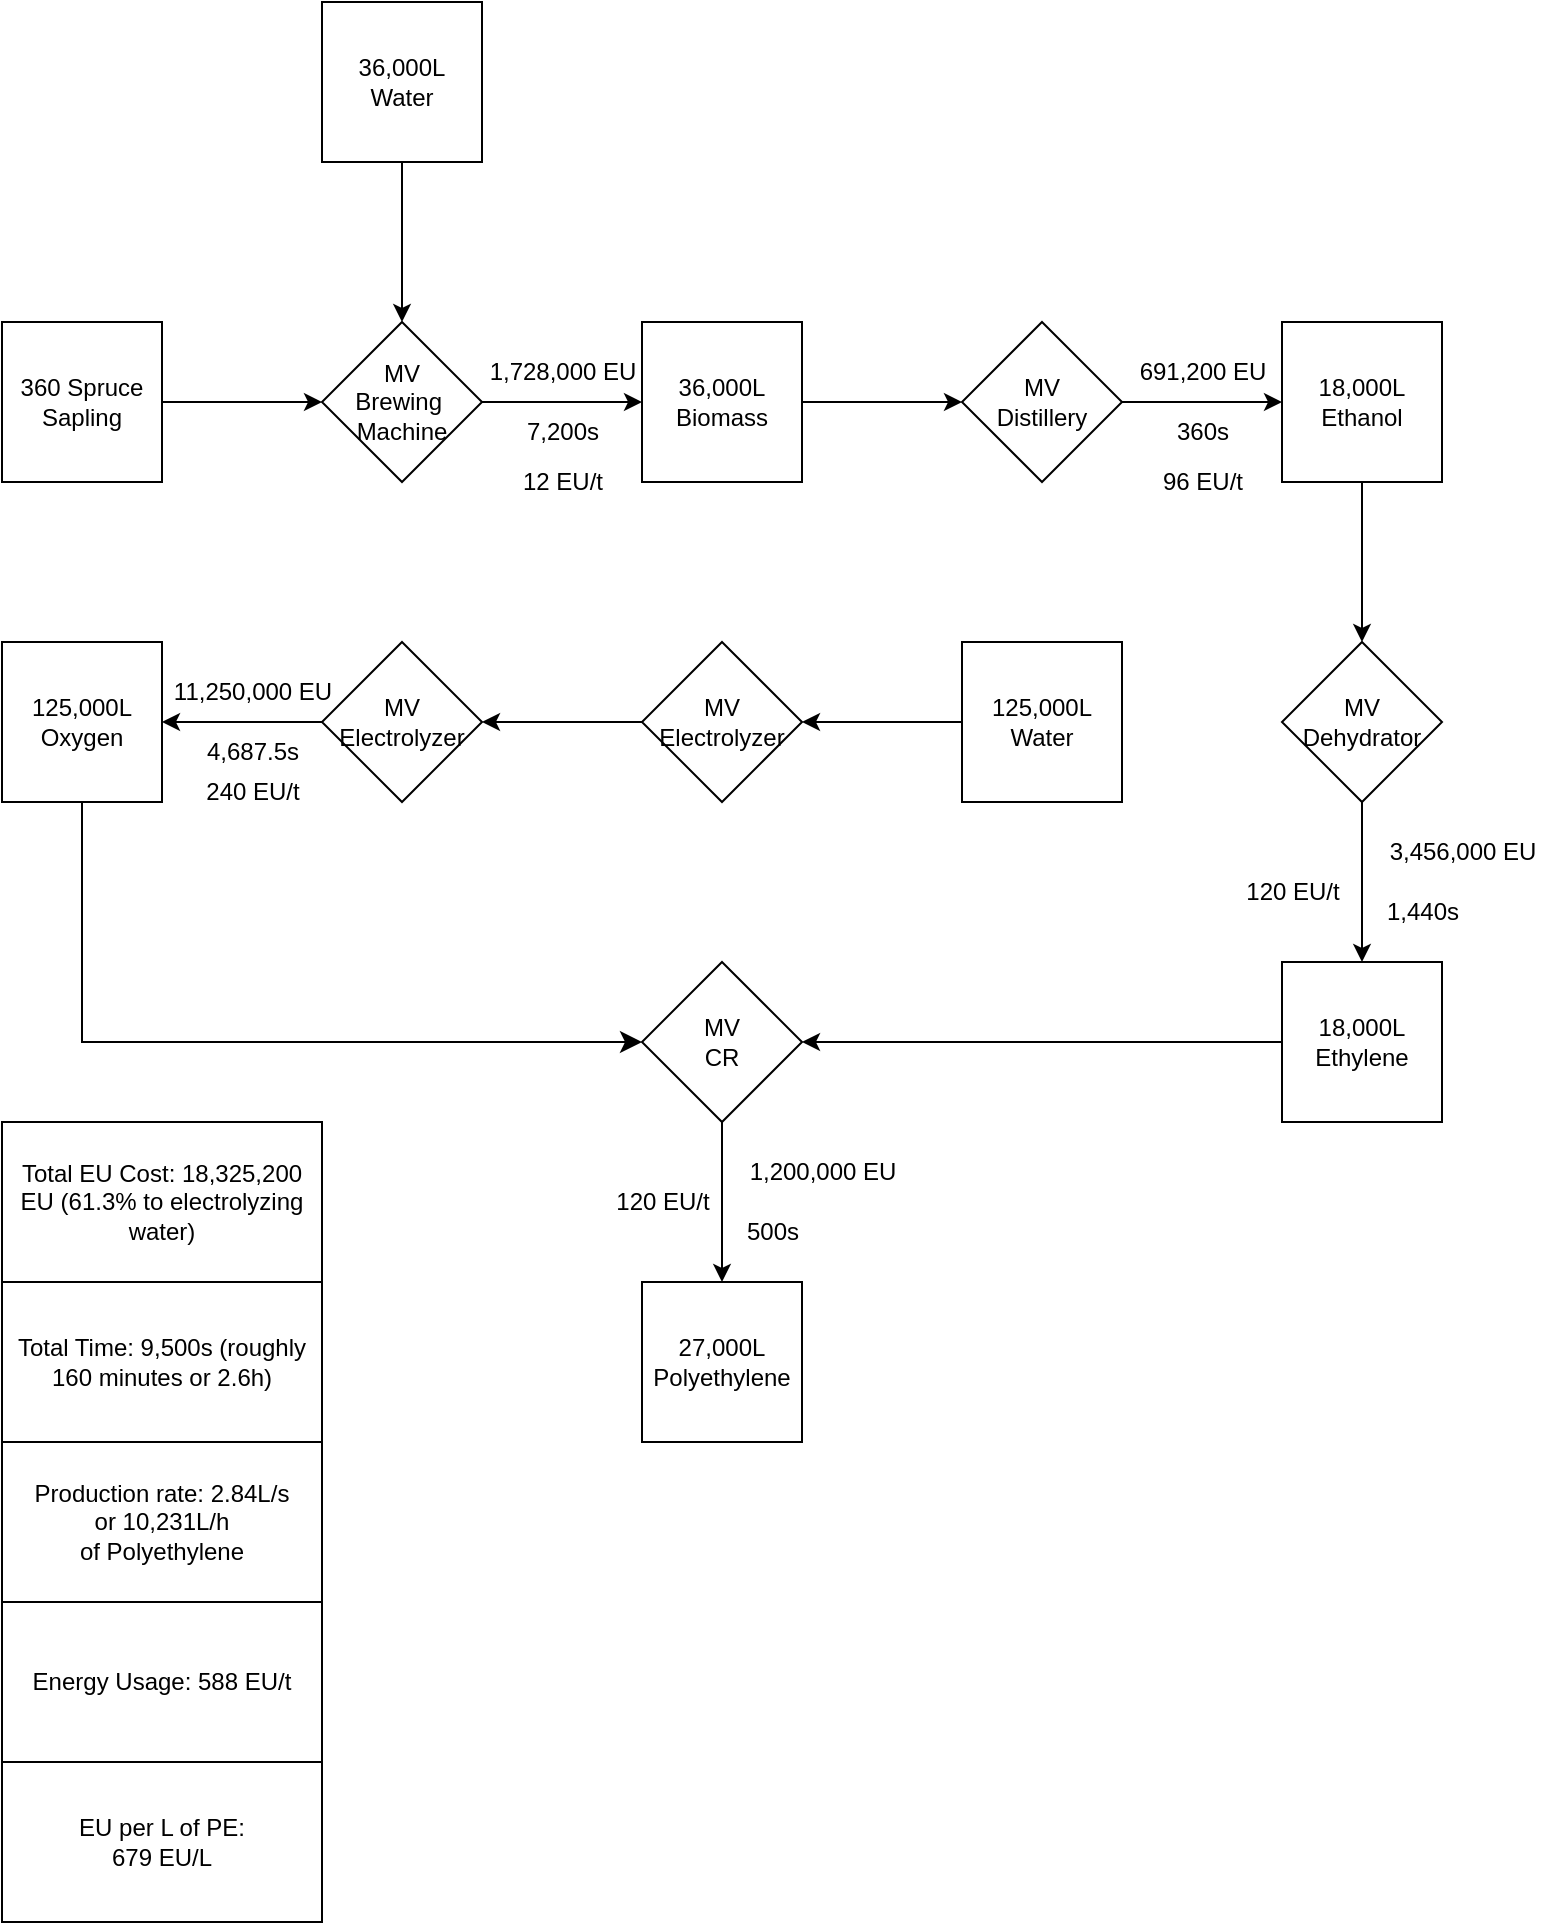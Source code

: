 <mxfile version="20.8.23" type="github"><diagram name="Page-1" id="oLp8PXrFoAo25mWbSfcb"><mxGraphModel dx="1393" dy="1858" grid="1" gridSize="10" guides="1" tooltips="1" connect="1" arrows="1" fold="1" page="1" pageScale="1" pageWidth="850" pageHeight="1100" math="0" shadow="0"><root><mxCell id="0"/><mxCell id="1" parent="0"/><mxCell id="z9_6NJVO3Y7MdxRCK-k6-3" value="" style="edgeStyle=orthogonalEdgeStyle;rounded=0;orthogonalLoop=1;jettySize=auto;html=1;" edge="1" parent="1" source="z9_6NJVO3Y7MdxRCK-k6-1" target="z9_6NJVO3Y7MdxRCK-k6-2"><mxGeometry relative="1" as="geometry"/></mxCell><mxCell id="z9_6NJVO3Y7MdxRCK-k6-1" value="360 Spruce Sapling" style="whiteSpace=wrap;html=1;aspect=fixed;" vertex="1" parent="1"><mxGeometry x="40" y="40" width="80" height="80" as="geometry"/></mxCell><mxCell id="z9_6NJVO3Y7MdxRCK-k6-7" value="" style="edgeStyle=orthogonalEdgeStyle;rounded=0;orthogonalLoop=1;jettySize=auto;html=1;" edge="1" parent="1" source="z9_6NJVO3Y7MdxRCK-k6-2" target="z9_6NJVO3Y7MdxRCK-k6-6"><mxGeometry relative="1" as="geometry"/></mxCell><mxCell id="z9_6NJVO3Y7MdxRCK-k6-2" value="MV&lt;br&gt;Brewing&amp;nbsp;&lt;br&gt;Machine" style="rhombus;whiteSpace=wrap;html=1;" vertex="1" parent="1"><mxGeometry x="200" y="40" width="80" height="80" as="geometry"/></mxCell><mxCell id="z9_6NJVO3Y7MdxRCK-k6-5" value="" style="edgeStyle=orthogonalEdgeStyle;rounded=0;orthogonalLoop=1;jettySize=auto;html=1;" edge="1" parent="1" source="z9_6NJVO3Y7MdxRCK-k6-4" target="z9_6NJVO3Y7MdxRCK-k6-2"><mxGeometry relative="1" as="geometry"/></mxCell><mxCell id="z9_6NJVO3Y7MdxRCK-k6-4" value="36,000L&lt;br&gt;Water" style="whiteSpace=wrap;html=1;aspect=fixed;" vertex="1" parent="1"><mxGeometry x="200" y="-120" width="80" height="80" as="geometry"/></mxCell><mxCell id="z9_6NJVO3Y7MdxRCK-k6-11" value="" style="edgeStyle=orthogonalEdgeStyle;rounded=0;orthogonalLoop=1;jettySize=auto;html=1;" edge="1" parent="1" source="z9_6NJVO3Y7MdxRCK-k6-6" target="z9_6NJVO3Y7MdxRCK-k6-10"><mxGeometry relative="1" as="geometry"/></mxCell><mxCell id="z9_6NJVO3Y7MdxRCK-k6-6" value="36,000L&lt;br&gt;Biomass" style="whiteSpace=wrap;html=1;aspect=fixed;" vertex="1" parent="1"><mxGeometry x="360" y="40" width="80" height="80" as="geometry"/></mxCell><mxCell id="z9_6NJVO3Y7MdxRCK-k6-8" value="1,728,000 EU" style="text;html=1;align=center;verticalAlign=middle;resizable=0;points=[];autosize=1;strokeColor=none;fillColor=none;" vertex="1" parent="1"><mxGeometry x="270" y="50" width="100" height="30" as="geometry"/></mxCell><mxCell id="z9_6NJVO3Y7MdxRCK-k6-9" value="7,200s" style="text;html=1;align=center;verticalAlign=middle;resizable=0;points=[];autosize=1;strokeColor=none;fillColor=none;" vertex="1" parent="1"><mxGeometry x="290" y="80" width="60" height="30" as="geometry"/></mxCell><mxCell id="z9_6NJVO3Y7MdxRCK-k6-13" value="" style="edgeStyle=orthogonalEdgeStyle;rounded=0;orthogonalLoop=1;jettySize=auto;html=1;" edge="1" parent="1" source="z9_6NJVO3Y7MdxRCK-k6-10" target="z9_6NJVO3Y7MdxRCK-k6-12"><mxGeometry relative="1" as="geometry"/></mxCell><mxCell id="z9_6NJVO3Y7MdxRCK-k6-10" value="MV&lt;br&gt;Distillery" style="rhombus;whiteSpace=wrap;html=1;" vertex="1" parent="1"><mxGeometry x="520" y="40" width="80" height="80" as="geometry"/></mxCell><mxCell id="z9_6NJVO3Y7MdxRCK-k6-20" value="" style="edgeStyle=orthogonalEdgeStyle;rounded=0;orthogonalLoop=1;jettySize=auto;html=1;" edge="1" parent="1" source="z9_6NJVO3Y7MdxRCK-k6-12" target="z9_6NJVO3Y7MdxRCK-k6-19"><mxGeometry relative="1" as="geometry"/></mxCell><mxCell id="z9_6NJVO3Y7MdxRCK-k6-12" value="18,000L&lt;br&gt;Ethanol" style="whiteSpace=wrap;html=1;aspect=fixed;" vertex="1" parent="1"><mxGeometry x="680" y="40" width="80" height="80" as="geometry"/></mxCell><mxCell id="z9_6NJVO3Y7MdxRCK-k6-14" value="691,200 EU" style="text;html=1;align=center;verticalAlign=middle;resizable=0;points=[];autosize=1;strokeColor=none;fillColor=none;" vertex="1" parent="1"><mxGeometry x="595" y="50" width="90" height="30" as="geometry"/></mxCell><mxCell id="z9_6NJVO3Y7MdxRCK-k6-15" value="360s" style="text;html=1;align=center;verticalAlign=middle;resizable=0;points=[];autosize=1;strokeColor=none;fillColor=none;" vertex="1" parent="1"><mxGeometry x="615" y="80" width="50" height="30" as="geometry"/></mxCell><mxCell id="z9_6NJVO3Y7MdxRCK-k6-22" value="" style="edgeStyle=orthogonalEdgeStyle;rounded=0;orthogonalLoop=1;jettySize=auto;html=1;" edge="1" parent="1" source="z9_6NJVO3Y7MdxRCK-k6-19" target="z9_6NJVO3Y7MdxRCK-k6-21"><mxGeometry relative="1" as="geometry"/></mxCell><mxCell id="z9_6NJVO3Y7MdxRCK-k6-19" value="MV&lt;br&gt;Dehydrator" style="rhombus;whiteSpace=wrap;html=1;" vertex="1" parent="1"><mxGeometry x="680" y="200" width="80" height="80" as="geometry"/></mxCell><mxCell id="z9_6NJVO3Y7MdxRCK-k6-44" value="" style="edgeStyle=orthogonalEdgeStyle;rounded=0;orthogonalLoop=1;jettySize=auto;html=1;" edge="1" parent="1" source="z9_6NJVO3Y7MdxRCK-k6-21" target="z9_6NJVO3Y7MdxRCK-k6-43"><mxGeometry relative="1" as="geometry"/></mxCell><mxCell id="z9_6NJVO3Y7MdxRCK-k6-21" value="18,000L&lt;br&gt;Ethylene" style="whiteSpace=wrap;html=1;aspect=fixed;" vertex="1" parent="1"><mxGeometry x="680" y="360" width="80" height="80" as="geometry"/></mxCell><mxCell id="z9_6NJVO3Y7MdxRCK-k6-23" value="3,456,000 EU" style="text;html=1;align=center;verticalAlign=middle;resizable=0;points=[];autosize=1;strokeColor=none;fillColor=none;" vertex="1" parent="1"><mxGeometry x="720" y="290" width="100" height="30" as="geometry"/></mxCell><mxCell id="z9_6NJVO3Y7MdxRCK-k6-24" value="1,440s" style="text;html=1;align=center;verticalAlign=middle;resizable=0;points=[];autosize=1;strokeColor=none;fillColor=none;" vertex="1" parent="1"><mxGeometry x="720" y="320" width="60" height="30" as="geometry"/></mxCell><mxCell id="z9_6NJVO3Y7MdxRCK-k6-27" value="" style="edgeStyle=orthogonalEdgeStyle;rounded=0;orthogonalLoop=1;jettySize=auto;html=1;" edge="1" parent="1" source="z9_6NJVO3Y7MdxRCK-k6-25" target="z9_6NJVO3Y7MdxRCK-k6-26"><mxGeometry relative="1" as="geometry"/></mxCell><mxCell id="z9_6NJVO3Y7MdxRCK-k6-25" value="125,000L&lt;br&gt;Water" style="whiteSpace=wrap;html=1;aspect=fixed;" vertex="1" parent="1"><mxGeometry x="520" y="200" width="80" height="80" as="geometry"/></mxCell><mxCell id="z9_6NJVO3Y7MdxRCK-k6-33" value="" style="edgeStyle=orthogonalEdgeStyle;rounded=0;orthogonalLoop=1;jettySize=auto;html=1;" edge="1" parent="1" source="z9_6NJVO3Y7MdxRCK-k6-26" target="z9_6NJVO3Y7MdxRCK-k6-32"><mxGeometry relative="1" as="geometry"/></mxCell><mxCell id="z9_6NJVO3Y7MdxRCK-k6-26" value="MV&lt;br&gt;Electrolyzer" style="rhombus;whiteSpace=wrap;html=1;" vertex="1" parent="1"><mxGeometry x="360" y="200" width="80" height="80" as="geometry"/></mxCell><mxCell id="z9_6NJVO3Y7MdxRCK-k6-35" value="" style="edgeStyle=orthogonalEdgeStyle;rounded=0;orthogonalLoop=1;jettySize=auto;html=1;" edge="1" parent="1" source="z9_6NJVO3Y7MdxRCK-k6-32" target="z9_6NJVO3Y7MdxRCK-k6-34"><mxGeometry relative="1" as="geometry"/></mxCell><mxCell id="z9_6NJVO3Y7MdxRCK-k6-32" value="MV&lt;br&gt;Electrolyzer" style="rhombus;whiteSpace=wrap;html=1;" vertex="1" parent="1"><mxGeometry x="200" y="200" width="80" height="80" as="geometry"/></mxCell><mxCell id="z9_6NJVO3Y7MdxRCK-k6-34" value="125,000L&lt;br&gt;Oxygen" style="whiteSpace=wrap;html=1;aspect=fixed;" vertex="1" parent="1"><mxGeometry x="40" y="200" width="80" height="80" as="geometry"/></mxCell><mxCell id="z9_6NJVO3Y7MdxRCK-k6-38" value="11,250,000 EU" style="text;html=1;align=center;verticalAlign=middle;resizable=0;points=[];autosize=1;strokeColor=none;fillColor=none;" vertex="1" parent="1"><mxGeometry x="115" y="210" width="100" height="30" as="geometry"/></mxCell><mxCell id="z9_6NJVO3Y7MdxRCK-k6-39" value="4,687.5s" style="text;html=1;align=center;verticalAlign=middle;resizable=0;points=[];autosize=1;strokeColor=none;fillColor=none;" vertex="1" parent="1"><mxGeometry x="130" y="240" width="70" height="30" as="geometry"/></mxCell><mxCell id="z9_6NJVO3Y7MdxRCK-k6-47" value="" style="edgeStyle=orthogonalEdgeStyle;rounded=0;orthogonalLoop=1;jettySize=auto;html=1;" edge="1" parent="1" source="z9_6NJVO3Y7MdxRCK-k6-43" target="z9_6NJVO3Y7MdxRCK-k6-46"><mxGeometry relative="1" as="geometry"/></mxCell><mxCell id="z9_6NJVO3Y7MdxRCK-k6-43" value="MV&lt;br&gt;CR" style="rhombus;whiteSpace=wrap;html=1;" vertex="1" parent="1"><mxGeometry x="360" y="360" width="80" height="80" as="geometry"/></mxCell><mxCell id="z9_6NJVO3Y7MdxRCK-k6-45" value="" style="edgeStyle=segmentEdgeStyle;endArrow=classic;html=1;curved=0;rounded=0;endSize=8;startSize=8;sourcePerimeterSpacing=0;targetPerimeterSpacing=0;exitX=0.5;exitY=1;exitDx=0;exitDy=0;" edge="1" parent="1" source="z9_6NJVO3Y7MdxRCK-k6-34"><mxGeometry width="100" relative="1" as="geometry"><mxPoint x="80" y="360" as="sourcePoint"/><mxPoint x="360" y="400" as="targetPoint"/><Array as="points"><mxPoint x="80" y="400"/></Array></mxGeometry></mxCell><mxCell id="z9_6NJVO3Y7MdxRCK-k6-46" value="27,000L&lt;br&gt;Polyethylene" style="whiteSpace=wrap;html=1;aspect=fixed;" vertex="1" parent="1"><mxGeometry x="360" y="520" width="80" height="80" as="geometry"/></mxCell><mxCell id="z9_6NJVO3Y7MdxRCK-k6-48" value="500s" style="text;html=1;align=center;verticalAlign=middle;resizable=0;points=[];autosize=1;strokeColor=none;fillColor=none;" vertex="1" parent="1"><mxGeometry x="400" y="480" width="50" height="30" as="geometry"/></mxCell><mxCell id="z9_6NJVO3Y7MdxRCK-k6-49" value="1,200,000 EU" style="text;html=1;align=center;verticalAlign=middle;resizable=0;points=[];autosize=1;strokeColor=none;fillColor=none;" vertex="1" parent="1"><mxGeometry x="400" y="450" width="100" height="30" as="geometry"/></mxCell><mxCell id="z9_6NJVO3Y7MdxRCK-k6-51" value="Total EU Cost: 18,325,200 EU (61.3% to electrolyzing water)" style="rounded=0;whiteSpace=wrap;html=1;" vertex="1" parent="1"><mxGeometry x="40" y="440" width="160" height="80" as="geometry"/></mxCell><mxCell id="z9_6NJVO3Y7MdxRCK-k6-52" value="Total Time: 9,500s (roughly 160 minutes or 2.6h)" style="rounded=0;whiteSpace=wrap;html=1;" vertex="1" parent="1"><mxGeometry x="40" y="520" width="160" height="80" as="geometry"/></mxCell><mxCell id="z9_6NJVO3Y7MdxRCK-k6-53" value="Production rate: 2.84L/s&lt;br&gt;or 10,231L/h&lt;br&gt;of Polyethylene" style="rounded=0;whiteSpace=wrap;html=1;" vertex="1" parent="1"><mxGeometry x="40" y="600" width="160" height="80" as="geometry"/></mxCell><mxCell id="z9_6NJVO3Y7MdxRCK-k6-54" value="Energy Usage: 588 EU/t" style="rounded=0;whiteSpace=wrap;html=1;" vertex="1" parent="1"><mxGeometry x="40" y="680" width="160" height="80" as="geometry"/></mxCell><mxCell id="z9_6NJVO3Y7MdxRCK-k6-55" value="120 EU/t" style="text;html=1;align=center;verticalAlign=middle;resizable=0;points=[];autosize=1;strokeColor=none;fillColor=none;" vertex="1" parent="1"><mxGeometry x="335" y="465" width="70" height="30" as="geometry"/></mxCell><mxCell id="z9_6NJVO3Y7MdxRCK-k6-56" value="120 EU/t" style="text;html=1;align=center;verticalAlign=middle;resizable=0;points=[];autosize=1;strokeColor=none;fillColor=none;" vertex="1" parent="1"><mxGeometry x="650" y="310" width="70" height="30" as="geometry"/></mxCell><mxCell id="z9_6NJVO3Y7MdxRCK-k6-59" value="240 EU/t" style="text;html=1;align=center;verticalAlign=middle;resizable=0;points=[];autosize=1;strokeColor=none;fillColor=none;" vertex="1" parent="1"><mxGeometry x="130" y="260" width="70" height="30" as="geometry"/></mxCell><mxCell id="z9_6NJVO3Y7MdxRCK-k6-60" value="96 EU/t" style="text;html=1;align=center;verticalAlign=middle;resizable=0;points=[];autosize=1;strokeColor=none;fillColor=none;" vertex="1" parent="1"><mxGeometry x="610" y="105" width="60" height="30" as="geometry"/></mxCell><mxCell id="z9_6NJVO3Y7MdxRCK-k6-61" value="12 EU/t" style="text;html=1;align=center;verticalAlign=middle;resizable=0;points=[];autosize=1;strokeColor=none;fillColor=none;" vertex="1" parent="1"><mxGeometry x="290" y="105" width="60" height="30" as="geometry"/></mxCell><mxCell id="z9_6NJVO3Y7MdxRCK-k6-62" value="EU per L of PE:&lt;br&gt;679 EU/L" style="rounded=0;whiteSpace=wrap;html=1;" vertex="1" parent="1"><mxGeometry x="40" y="760" width="160" height="80" as="geometry"/></mxCell></root></mxGraphModel></diagram></mxfile>